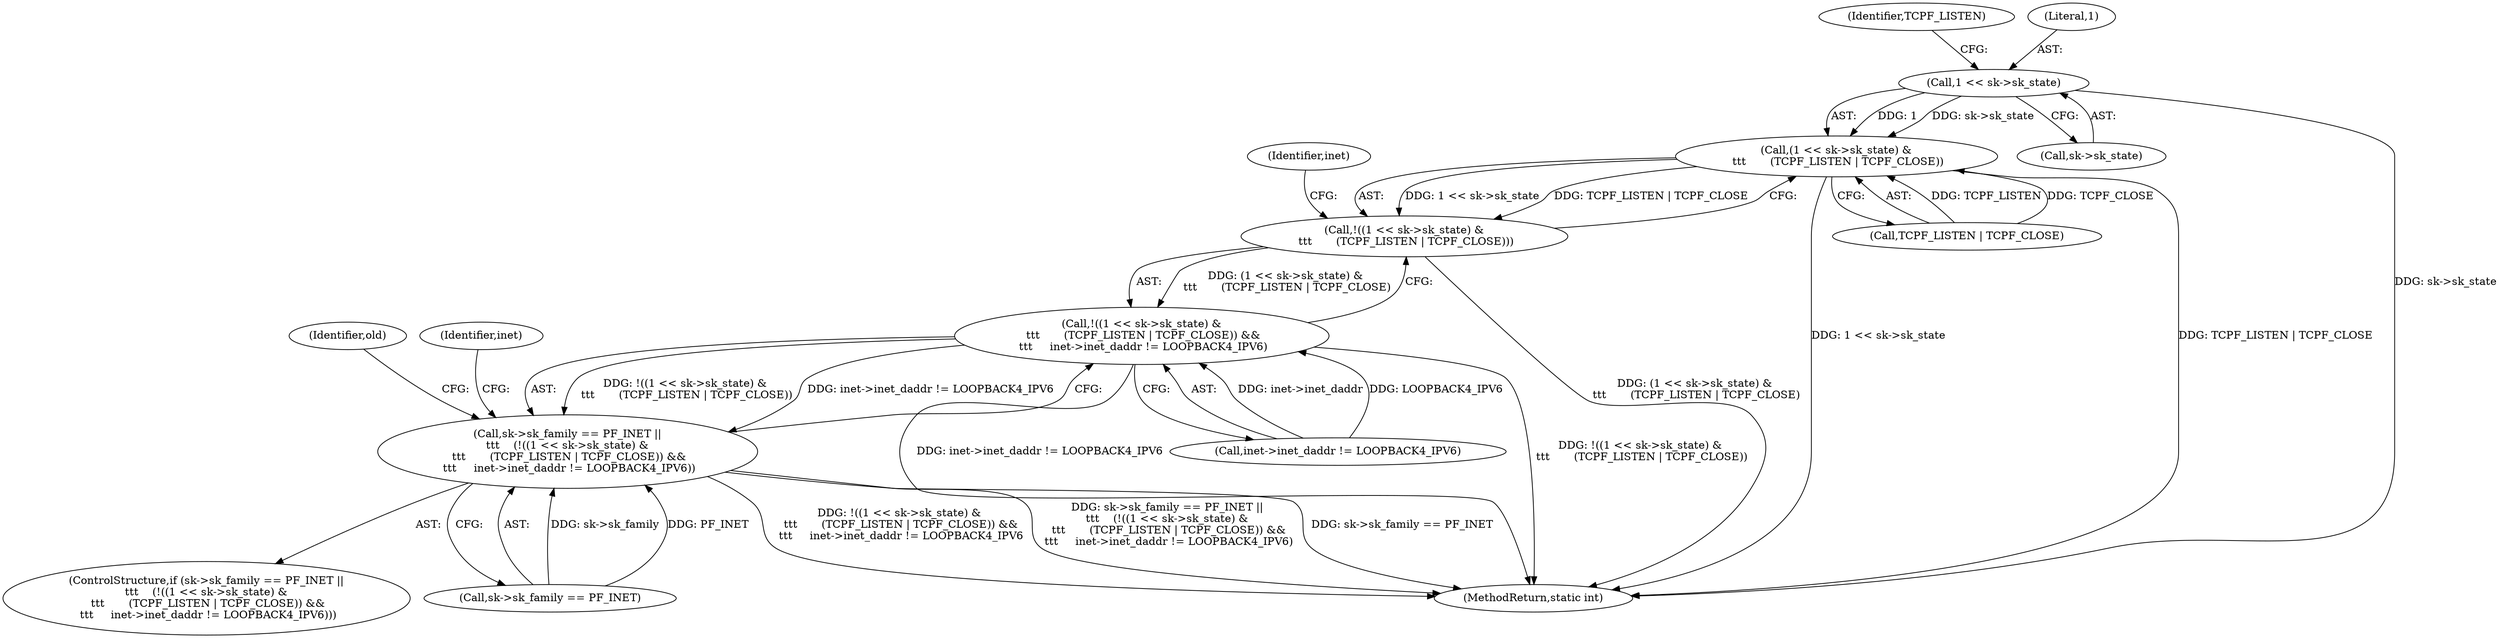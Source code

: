digraph "0_linux_f6d8bd051c391c1c0458a30b2a7abcd939329259_26@pointer" {
"1000316" [label="(Call,1 << sk->sk_state)"];
"1000315" [label="(Call,(1 << sk->sk_state) &\n \t\t\t       (TCPF_LISTEN | TCPF_CLOSE))"];
"1000314" [label="(Call,!((1 << sk->sk_state) &\n \t\t\t       (TCPF_LISTEN | TCPF_CLOSE)))"];
"1000313" [label="(Call,!((1 << sk->sk_state) &\n \t\t\t       (TCPF_LISTEN | TCPF_CLOSE)) &&\n \t\t\t     inet->inet_daddr != LOOPBACK4_IPV6)"];
"1000307" [label="(Call,sk->sk_family == PF_INET ||\n\t\t\t    (!((1 << sk->sk_state) &\n \t\t\t       (TCPF_LISTEN | TCPF_CLOSE)) &&\n \t\t\t     inet->inet_daddr != LOOPBACK4_IPV6))"];
"1000313" [label="(Call,!((1 << sk->sk_state) &\n \t\t\t       (TCPF_LISTEN | TCPF_CLOSE)) &&\n \t\t\t     inet->inet_daddr != LOOPBACK4_IPV6)"];
"1000318" [label="(Call,sk->sk_state)"];
"1000331" [label="(Identifier,old)"];
"1000316" [label="(Call,1 << sk->sk_state)"];
"1000321" [label="(Call,TCPF_LISTEN | TCPF_CLOSE)"];
"1000322" [label="(Identifier,TCPF_LISTEN)"];
"1000359" [label="(Identifier,inet)"];
"1000314" [label="(Call,!((1 << sk->sk_state) &\n \t\t\t       (TCPF_LISTEN | TCPF_CLOSE)))"];
"1000326" [label="(Identifier,inet)"];
"1000307" [label="(Call,sk->sk_family == PF_INET ||\n\t\t\t    (!((1 << sk->sk_state) &\n \t\t\t       (TCPF_LISTEN | TCPF_CLOSE)) &&\n \t\t\t     inet->inet_daddr != LOOPBACK4_IPV6))"];
"1000306" [label="(ControlStructure,if (sk->sk_family == PF_INET ||\n\t\t\t    (!((1 << sk->sk_state) &\n \t\t\t       (TCPF_LISTEN | TCPF_CLOSE)) &&\n \t\t\t     inet->inet_daddr != LOOPBACK4_IPV6)))"];
"1000324" [label="(Call,inet->inet_daddr != LOOPBACK4_IPV6)"];
"1000308" [label="(Call,sk->sk_family == PF_INET)"];
"1001732" [label="(MethodReturn,static int)"];
"1000315" [label="(Call,(1 << sk->sk_state) &\n \t\t\t       (TCPF_LISTEN | TCPF_CLOSE))"];
"1000317" [label="(Literal,1)"];
"1000316" -> "1000315"  [label="AST: "];
"1000316" -> "1000318"  [label="CFG: "];
"1000317" -> "1000316"  [label="AST: "];
"1000318" -> "1000316"  [label="AST: "];
"1000322" -> "1000316"  [label="CFG: "];
"1000316" -> "1001732"  [label="DDG: sk->sk_state"];
"1000316" -> "1000315"  [label="DDG: 1"];
"1000316" -> "1000315"  [label="DDG: sk->sk_state"];
"1000315" -> "1000314"  [label="AST: "];
"1000315" -> "1000321"  [label="CFG: "];
"1000321" -> "1000315"  [label="AST: "];
"1000314" -> "1000315"  [label="CFG: "];
"1000315" -> "1001732"  [label="DDG: 1 << sk->sk_state"];
"1000315" -> "1001732"  [label="DDG: TCPF_LISTEN | TCPF_CLOSE"];
"1000315" -> "1000314"  [label="DDG: 1 << sk->sk_state"];
"1000315" -> "1000314"  [label="DDG: TCPF_LISTEN | TCPF_CLOSE"];
"1000321" -> "1000315"  [label="DDG: TCPF_LISTEN"];
"1000321" -> "1000315"  [label="DDG: TCPF_CLOSE"];
"1000314" -> "1000313"  [label="AST: "];
"1000326" -> "1000314"  [label="CFG: "];
"1000313" -> "1000314"  [label="CFG: "];
"1000314" -> "1001732"  [label="DDG: (1 << sk->sk_state) &\n \t\t\t       (TCPF_LISTEN | TCPF_CLOSE)"];
"1000314" -> "1000313"  [label="DDG: (1 << sk->sk_state) &\n \t\t\t       (TCPF_LISTEN | TCPF_CLOSE)"];
"1000313" -> "1000307"  [label="AST: "];
"1000313" -> "1000324"  [label="CFG: "];
"1000324" -> "1000313"  [label="AST: "];
"1000307" -> "1000313"  [label="CFG: "];
"1000313" -> "1001732"  [label="DDG: inet->inet_daddr != LOOPBACK4_IPV6"];
"1000313" -> "1001732"  [label="DDG: !((1 << sk->sk_state) &\n \t\t\t       (TCPF_LISTEN | TCPF_CLOSE))"];
"1000313" -> "1000307"  [label="DDG: !((1 << sk->sk_state) &\n \t\t\t       (TCPF_LISTEN | TCPF_CLOSE))"];
"1000313" -> "1000307"  [label="DDG: inet->inet_daddr != LOOPBACK4_IPV6"];
"1000324" -> "1000313"  [label="DDG: inet->inet_daddr"];
"1000324" -> "1000313"  [label="DDG: LOOPBACK4_IPV6"];
"1000307" -> "1000306"  [label="AST: "];
"1000307" -> "1000308"  [label="CFG: "];
"1000308" -> "1000307"  [label="AST: "];
"1000331" -> "1000307"  [label="CFG: "];
"1000359" -> "1000307"  [label="CFG: "];
"1000307" -> "1001732"  [label="DDG: !((1 << sk->sk_state) &\n \t\t\t       (TCPF_LISTEN | TCPF_CLOSE)) &&\n \t\t\t     inet->inet_daddr != LOOPBACK4_IPV6"];
"1000307" -> "1001732"  [label="DDG: sk->sk_family == PF_INET ||\n\t\t\t    (!((1 << sk->sk_state) &\n \t\t\t       (TCPF_LISTEN | TCPF_CLOSE)) &&\n \t\t\t     inet->inet_daddr != LOOPBACK4_IPV6)"];
"1000307" -> "1001732"  [label="DDG: sk->sk_family == PF_INET"];
"1000308" -> "1000307"  [label="DDG: sk->sk_family"];
"1000308" -> "1000307"  [label="DDG: PF_INET"];
}
